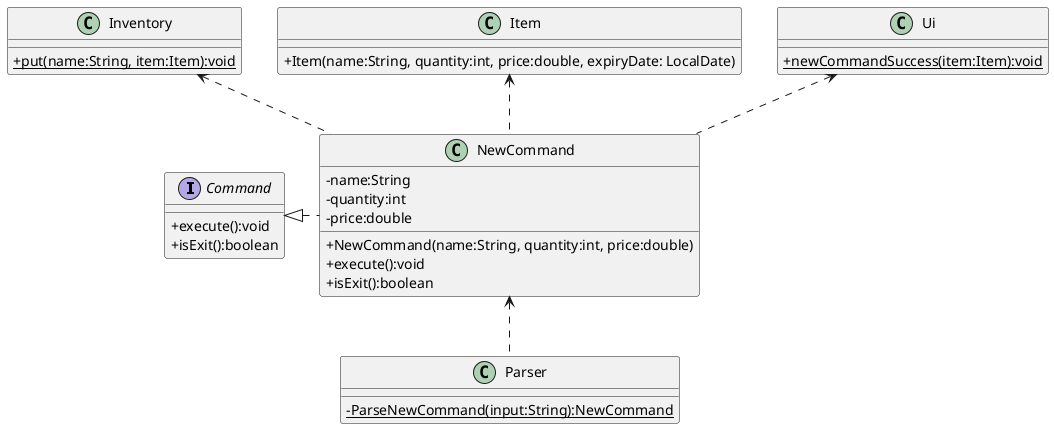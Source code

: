 @startuml
'https://plantuml.com/class-diagram
skinparam classAttributeIconSize 0

abstract class Command
class Inventory
class Item
class NewCommand
class Parser
class Ui

Command <|. NewCommand
Item <.. NewCommand
Ui <.. NewCommand
Inventory <.. NewCommand
NewCommand <.. Parser

interface Command {
    +execute():void
    +isExit():boolean
}

class NewCommand {
    -name:String
    -quantity:int
    -price:double
    +NewCommand(name:String, quantity:int, price:double)
    +execute():void
    +isExit():boolean
}

class Item {
    +Item(name:String, quantity:int, price:double, expiryDate: LocalDate)
}

class Inventory {
    {static}+put(name:String, item:Item):void
}

class Ui {
    {static}+newCommandSuccess(item:Item):void
}

class Parser {
    {static}-ParseNewCommand(input:String):NewCommand
}

@enduml

@startuml
hide footbox
participant "SuperTracker" as SuperTracker <<class>> #f5e3a9
participant ":NewCommand" as NewCommand #cbf7f4
participant "Inventory" as Inventory <<class>> #d5eac2
participant "Ui" as Ui <<class>> #e5c2ea
participant ":Item" as Item #fbffb2

SuperTracker -> NewCommand : execute()
activate NewCommand #cbf7f4

NewCommand -> Item ** : new Item(name:String, quantity:int, price:double)
activate Item #fbffb2
Item --> NewCommand : :Item
deactivate Item

NewCommand -> Inventory : put(name:String, item:Item)
activate Inventory #d5eac2
Inventory --> NewCommand
deactivate Inventory

NewCommand -> Ui : newCommandSuccess(item:Item)
activate Ui #e5c2ea
Ui --> NewCommand
deactivate Ui

NewCommand --> SuperTracker
deactivate NewCommand
@enduml